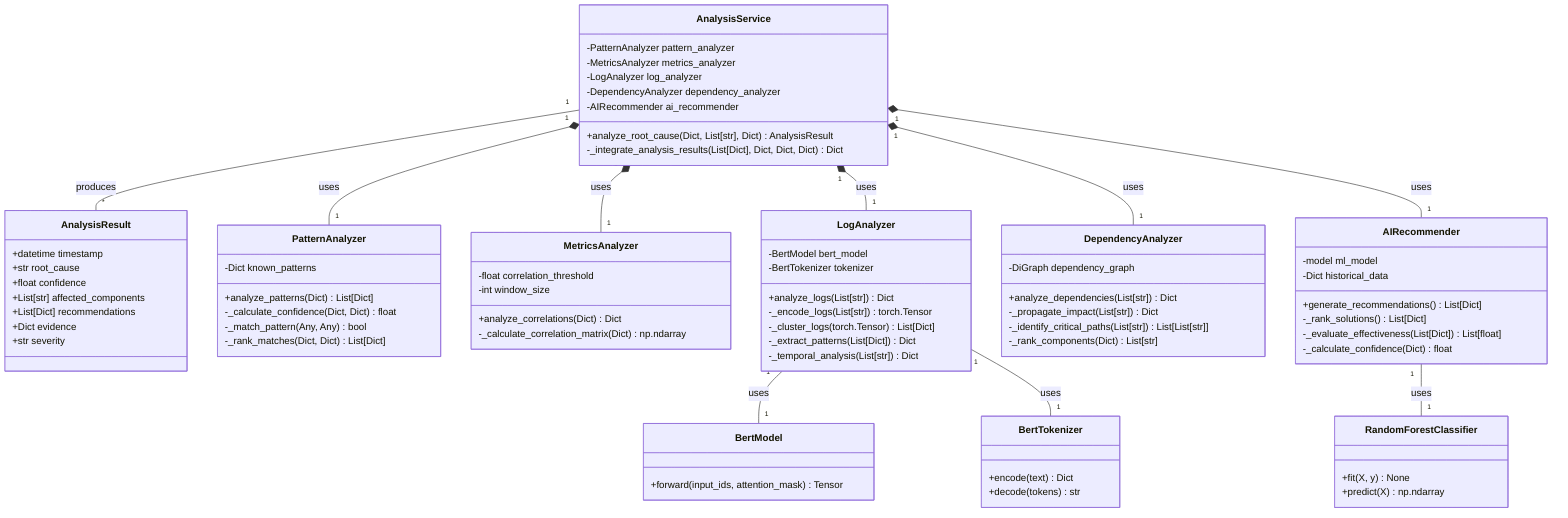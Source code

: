 classDiagram
    class AnalysisResult {
        +datetime timestamp
        +str root_cause
        +float confidence
        +List[str] affected_components
        +List[Dict] recommendations
        +Dict evidence
        +str severity
    }

    class PatternAnalyzer {
        -Dict known_patterns
        +analyze_patterns(Dict) List[Dict]
        -_calculate_confidence(Dict, Dict) float
        -_match_pattern(Any, Any) bool
        -_rank_matches(Dict, Dict) List[Dict]
    }

    class MetricsAnalyzer {
        -float correlation_threshold
        -int window_size
        +analyze_correlations(Dict) Dict
        -_calculate_correlation_matrix(Dict) np.ndarray
    }

    class LogAnalyzer {
        -BertModel bert_model
        -BertTokenizer tokenizer
        +analyze_logs(List[str]) Dict
        -_encode_logs(List[str]) torch.Tensor
        -_cluster_logs(torch.Tensor) List[Dict]
        -_extract_patterns(List[Dict]) Dict
        -_temporal_analysis(List[str]) Dict
    }

    class DependencyAnalyzer {
        -DiGraph dependency_graph
        +analyze_dependencies(List[str]) Dict
        -_propagate_impact(List[str]) Dict
        -_identify_critical_paths(List[str]) List[List[str]]
        -_rank_components(Dict) List[str]
    }

    class AIRecommender {
        -model ml_model
        -Dict historical_data
        +generate_recommendations() List[Dict]
        -_rank_solutions() List[Dict]
        -_evaluate_effectiveness(List[Dict]) List[float]
        -_calculate_confidence(Dict) float
    }

    class AnalysisService {
        -PatternAnalyzer pattern_analyzer
        -MetricsAnalyzer metrics_analyzer
        -LogAnalyzer log_analyzer
        -DependencyAnalyzer dependency_analyzer
        -AIRecommender ai_recommender
        +analyze_root_cause(Dict, List[str], Dict) AnalysisResult
        -_integrate_analysis_results(List[Dict], Dict, Dict, Dict) Dict
    }

    class BertModel {
        +forward(input_ids, attention_mask) Tensor
    }

    class BertTokenizer {
        +encode(text) Dict
        +decode(tokens) str
    }

    class RandomForestClassifier {
        +fit(X, y) None
        +predict(X) np.ndarray
    }

    AnalysisService "1" *-- "1" PatternAnalyzer : uses
    AnalysisService "1" *-- "1" MetricsAnalyzer : uses
    AnalysisService "1" *-- "1" LogAnalyzer : uses
    AnalysisService "1" *-- "1" DependencyAnalyzer : uses
    AnalysisService "1" *-- "1" AIRecommender : uses
    AnalysisService "1" -- "*" AnalysisResult : produces
    LogAnalyzer "1" -- "1" BertModel : uses
    LogAnalyzer "1" -- "1" BertTokenizer : uses
    AIRecommender "1" -- "1" RandomForestClassifier : uses